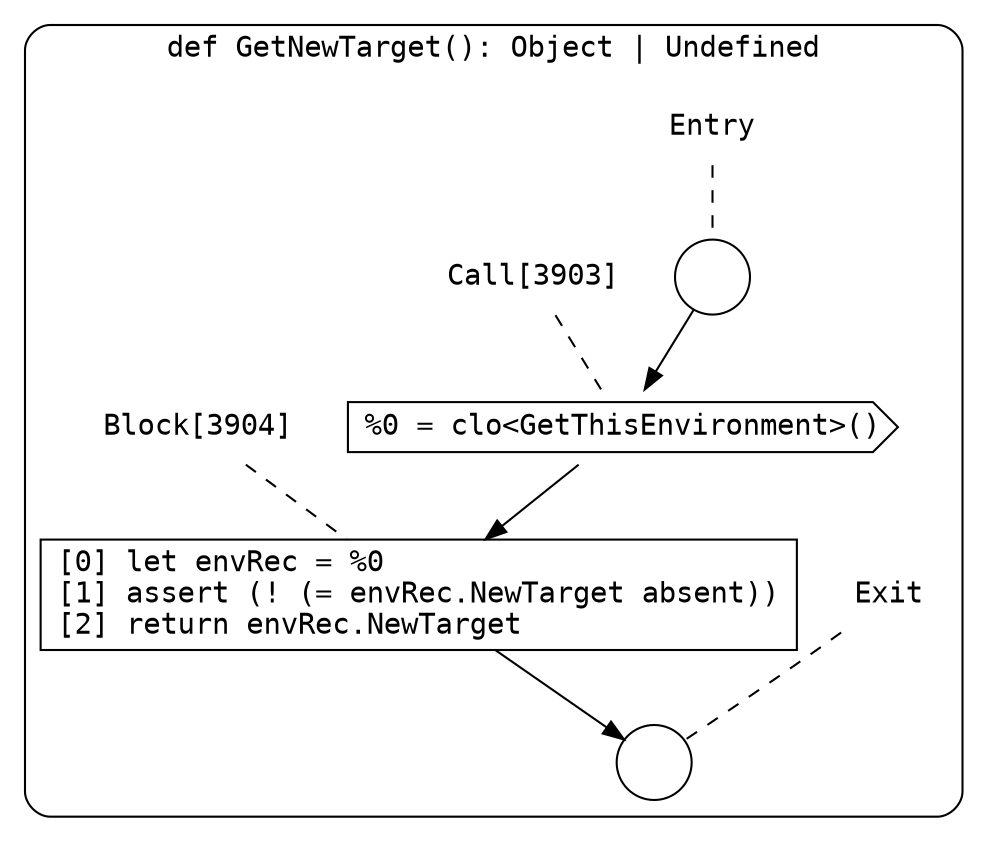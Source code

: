 digraph {
  graph [fontname = "Consolas"]
  node [fontname = "Consolas"]
  edge [fontname = "Consolas"]
  subgraph cluster1036 {
    label = "def GetNewTarget(): Object | Undefined"
    style = rounded
    cluster1036_entry_name [shape=none, label=<<font color="black">Entry</font>>]
    cluster1036_entry_name -> cluster1036_entry [arrowhead=none, color="black", style=dashed]
    cluster1036_entry [shape=circle label=" " color="black" fillcolor="white" style=filled]
    cluster1036_entry -> node3903 [color="black"]
    cluster1036_exit_name [shape=none, label=<<font color="black">Exit</font>>]
    cluster1036_exit_name -> cluster1036_exit [arrowhead=none, color="black", style=dashed]
    cluster1036_exit [shape=circle label=" " color="black" fillcolor="white" style=filled]
    node3903_name [shape=none, label=<<font color="black">Call[3903]</font>>]
    node3903_name -> node3903 [arrowhead=none, color="black", style=dashed]
    node3903 [shape=cds, label=<<font color="black">%0 = clo&lt;GetThisEnvironment&gt;()</font>> color="black" fillcolor="white", style=filled]
    node3903 -> node3904 [color="black"]
    node3904_name [shape=none, label=<<font color="black">Block[3904]</font>>]
    node3904_name -> node3904 [arrowhead=none, color="black", style=dashed]
    node3904 [shape=box, label=<<font color="black">[0] let envRec = %0<BR ALIGN="LEFT"/>[1] assert (! (= envRec.NewTarget absent))<BR ALIGN="LEFT"/>[2] return envRec.NewTarget<BR ALIGN="LEFT"/></font>> color="black" fillcolor="white", style=filled]
    node3904 -> cluster1036_exit [color="black"]
  }
}